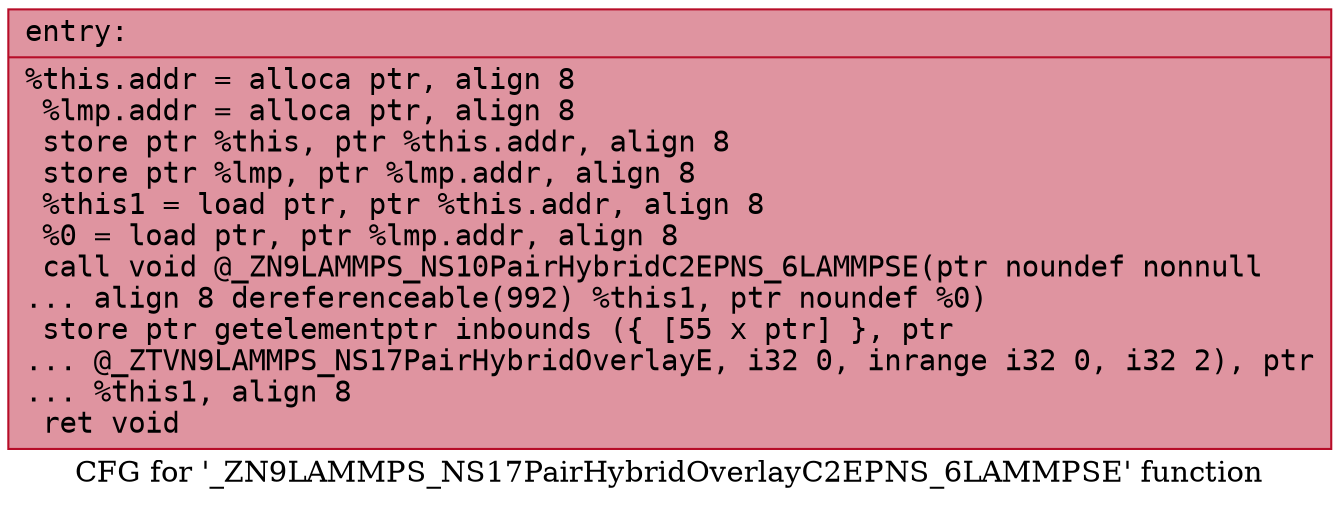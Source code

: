 digraph "CFG for '_ZN9LAMMPS_NS17PairHybridOverlayC2EPNS_6LAMMPSE' function" {
	label="CFG for '_ZN9LAMMPS_NS17PairHybridOverlayC2EPNS_6LAMMPSE' function";

	Node0x5588cd173040 [shape=record,color="#b70d28ff", style=filled, fillcolor="#b70d2870" fontname="Courier",label="{entry:\l|  %this.addr = alloca ptr, align 8\l  %lmp.addr = alloca ptr, align 8\l  store ptr %this, ptr %this.addr, align 8\l  store ptr %lmp, ptr %lmp.addr, align 8\l  %this1 = load ptr, ptr %this.addr, align 8\l  %0 = load ptr, ptr %lmp.addr, align 8\l  call void @_ZN9LAMMPS_NS10PairHybridC2EPNS_6LAMMPSE(ptr noundef nonnull\l... align 8 dereferenceable(992) %this1, ptr noundef %0)\l  store ptr getelementptr inbounds (\{ [55 x ptr] \}, ptr\l... @_ZTVN9LAMMPS_NS17PairHybridOverlayE, i32 0, inrange i32 0, i32 2), ptr\l... %this1, align 8\l  ret void\l}"];
}
